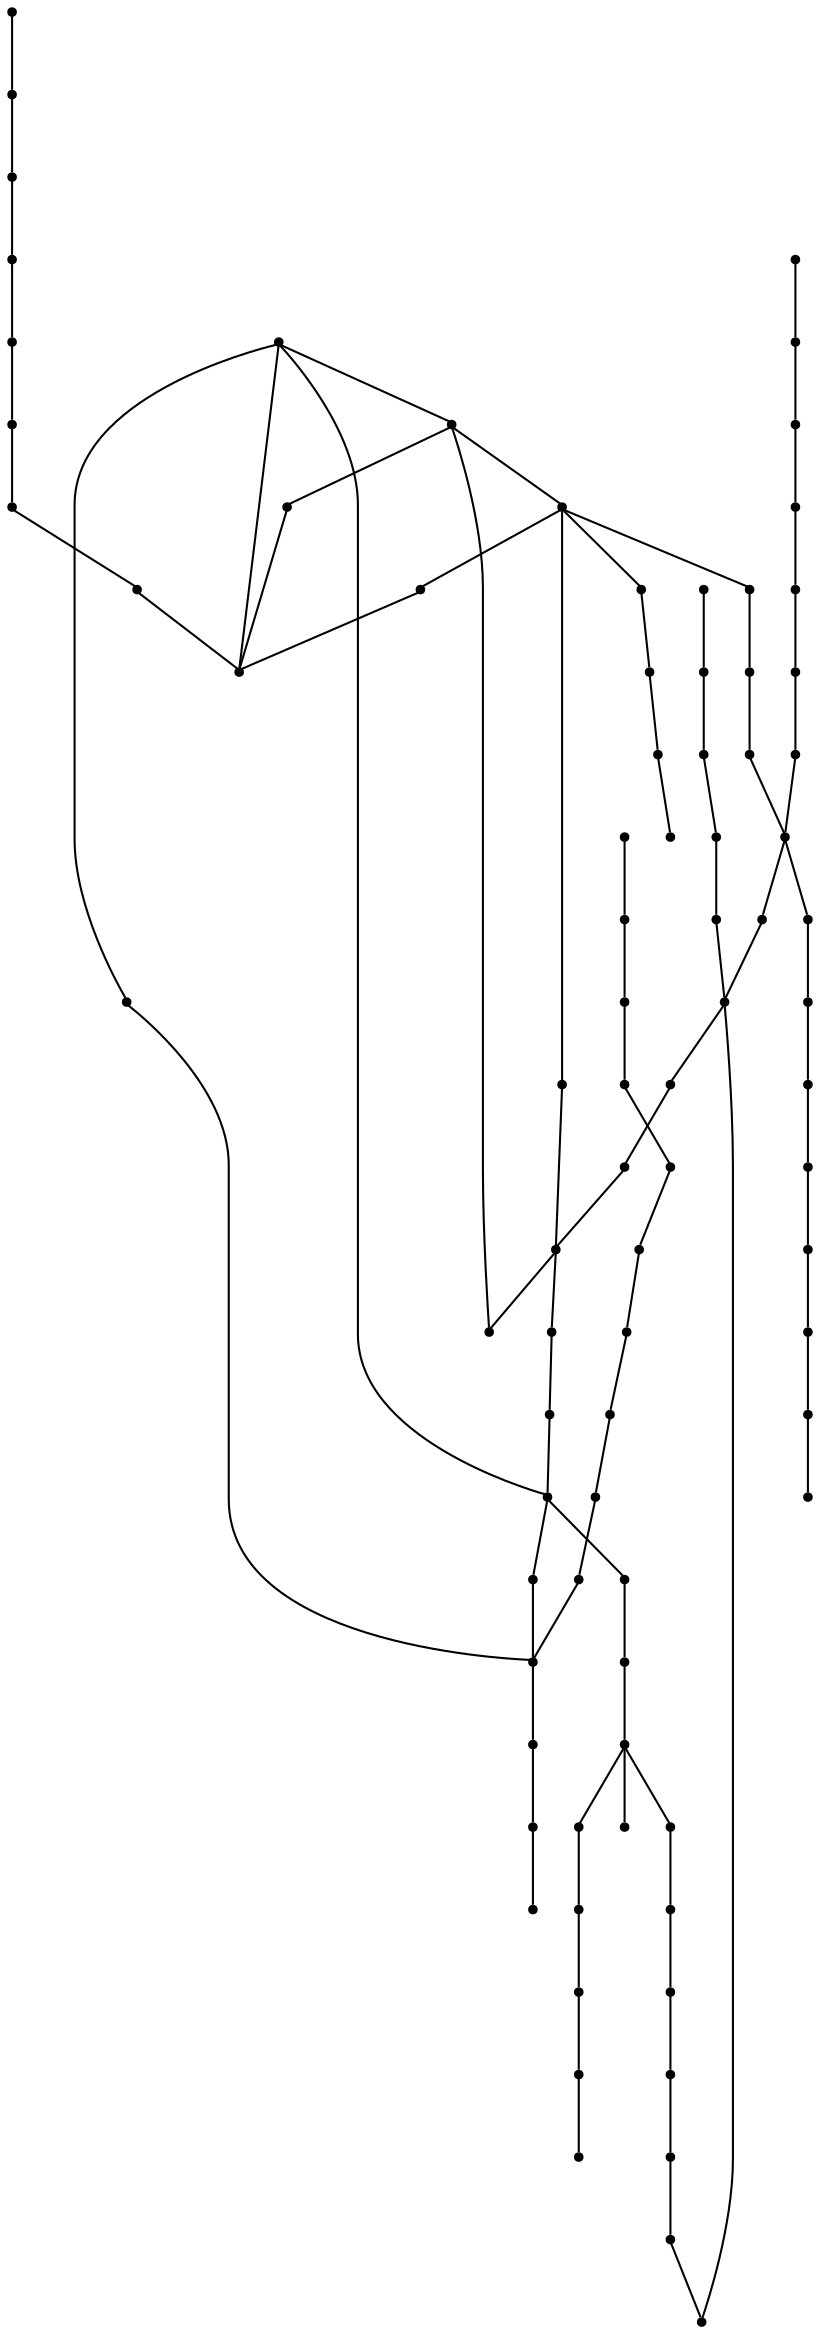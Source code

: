 graph {
  node [shape=point,comment="{\"directed\":false,\"doi\":\"10.1007/978-3-642-36763-2_41\",\"figure\":\"8 (2)\"}"]

  v0 [pos="1346.0914621920128,875.0106437192372"]
  v1 [pos="1325.4681687593961,883.8450208295068"]
  v2 [pos="1366.5562996606823,865.8091054959273"]
  v3 [pos="1386.891725593246,856.3282857332213"]
  v4 [pos="1407.1438038796462,846.6437277983327"]
  v5 [pos="1427.3418016322757,836.8500516663578"]
  v6 [pos="1447.5312737478166,827.0278877999453"]
  v7 [pos="1467.741741835292,817.263716821495"]
  v8 [pos="1488.0186653551477,807.6367702424109"]
  v9 [pos="1346.812832888355,978.4315482729756"]
  v10 [pos="1336.0591096205508,958.7115499955512"]
  v11 [pos="1357.9041777472808,997.9639599062247"]
  v12 [pos="1369.279031851479,1017.337908516665"]
  v13 [pos="1380.8707170840187,1036.5869689341698"]
  v14 [pos="1392.625025662814,1055.743952924296"]
  v15 [pos="1404.4752794709343,1074.8475224123522"]
  v16 [pos="1416.3713426723662,1093.9259107780035"]
  v17 [pos="1428.2423379557915,1113.016253817928"]
  v18 [pos="1440.0383839818264,1132.1523807167698"]
  v19 [pos="1451.6924527006745,1151.3639238054393"]
  v20 [pos="1382.7971293210835,958.6824263741844"]
  v21 [pos="1406.1679683658745,958.7825149768731"]
  v22 [pos="1359.4260675917417,958.5824649488814"]
  v23 [pos="1309.198008362444,915.8794782044666"]
  v24 [pos="1288.4455897024302,889.7918353933333"]
  v25 [pos="1323.908899722476,936.3953525627385"]
  v26 [pos="1281.3237560222633,848.0018551021631"]
  v27 [pos="1307.2802171987037,888.0252143260511"]
  v28 [pos="1308.7270305374595,956.3113311918066"]
  v29 [pos="1284.2050396132443,945.5260529821123"]
  v30 [pos="1257.1690673585863,986.4076052059299"]
  v31 [pos="1242.0079714609535,1005.4357585041581"]
  v32 [pos="1270.2326338478883,965.6209701931159"]
  v33 [pos="1307.0591868759757,862.82933934472"]
  v34 [pos="1217.4196205405938,813.2461832014933"]
  v35 [pos="1195.0823559323944,803.9570197593109"]
  v36 [pos="1239.0935714960578,824.077118092719"]
  v37 [pos="1260.3254618060657,835.8583224112526"]
  v38 [pos="1276.9292036601464,779.5780051274978"]
  v39 [pos="1275.6488629291675,756.7536068607019"]
  v40 [pos="1278.1216476177085,802.4071089575712"]
  v41 [pos="1279.4935116990741,825.2191710179363"]
  v42 [pos="1259.341450588071,863.2167216621156"]
  v43 [pos="1245.748053928211,882.8031836843643"]
  v44 [pos="1265.1289584397246,928.0108018663324"]
  v45 [pos="1250.4308873474038,906.5783600880113"]
  v46 [pos="1266.9344847777727,888.4710982409522"]
  v47 [pos="1284.6763355590153,1084.8741875152623"]
  v48 [pos="1295.4964188229637,1104.656248356997"]
  v49 [pos="1273.7309445171127,1065.1586404463437"]
  v50 [pos="1262.848159646069,1045.4090098380088"]
  v51 [pos="1252.2113457674454,1025.5352541010534"]
  v52 [pos="1188.4528141699334,868.3386637011135"]
  v53 [pos="1184.3704655480656,847.7767511291524"]
  v54 [pos="1193.7566511772056,888.633630940109"]
  v55 [pos="1200.119575908178,908.6744977621129"]
  v56 [pos="1207.3706938761347,928.4691491650499"]
  v57 [pos="1215.3514536808927,948.0308115970518"]
  v58 [pos="1223.8909608357367,967.3711853776194"]
  v59 [pos="1232.8348631348695,986.5037513096564"]
  v60 [pos="1225.1915976729188,1023.8347652744297"]
  v61 [pos="1243.5676222428178,656.854116944641"]
  v62 [pos="1250.4181943280068,635.8129999826776"]
  v63 [pos="1236.8127727024025,677.928427204319"]
  v64 [pos="1230.095334166525,699.0149464930421"]
  v65 [pos="1223.3613533497294,720.0973961054167"]
  v66 [pos="1216.5480968328418,741.1511036285822"]
  v67 [pos="1209.6014840820917,762.1587729380584"]
  v68 [pos="1202.4671800670794,783.0995469425609"]
  v69 [pos="1186.889186878233,825.6065533353319"]
  v70 [pos="1224.9458493650495,871.6307775120463"]
  v71 [pos="1205.6027057909391,856.9908799136647"]
  v72 [pos="1162.7593434480114,845.4182465079771"]
  v73 [pos="1141.0187143756161,844.4929038483021"]
  v74 [pos="1119.1988096031287,844.3807333939545"]
  v75 [pos="1097.3622353014089,844.4723011117893"]
  v76 [pos="1075.5628493196757,844.1552478887863"]
  v77 [pos="1174.2968208984657,796.4142561800555"]
  v78 [pos="1153.4693257327472,788.9756508798372"]
  v79 [pos="1132.6167626490214,781.6120802372891"]
  v80 [pos="1111.7475300360634,774.2981087752346"]
  v81 [pos="1090.8742254770332,766.9971094065403"]
  v82 [pos="1070.000793669688,759.6917860067259"]
  v83 [pos="1049.1396890428348,752.3486909233047"]

  v0 -- v1 [id="-1",pos="1346.0914621920128,875.0106437192372 1339.246595136479,878.0222938006665 1332.3740427249347,880.9714172398731 1325.4681687593961,883.8450208295068"]
  v2 -- v0 [id="-2",pos="1366.5562996606823,865.8091054959273 1359.7578770116377,868.9287692600337 1352.9385166919424,872.0009797715271 1346.0914621920128,875.0106437192372"]
  v3 -- v2 [id="-3",pos="1386.891725593246,856.3282857332213 1380.1292996796442,859.525056809736 1373.3532636984878,862.6907969301029 1366.5562996606823,865.8091054959273"]
  v4 -- v3 [id="-4",pos="1407.1438038796462,846.6437277983327 1400.402889896392,849.8941691851716 1393.6541170121263,853.1267524867164 1386.891725593246,856.3282857332213"]
  v5 -- v4 [id="-5",pos="1427.3418016322757,836.8500516663578 1420.6127138830243,840.1227740339882 1413.8821863952214,843.3921755965163 1407.1438038796462,846.6437277983327"]
  v83 -- v82 [id="-6",pos="1049.1396890428348,752.3486909233047 1056.0901761142209,754.8057186679923 1063.0443922557213,757.2519447266459 1070.000793669688,759.6917860067259"]
  v82 -- v81 [id="-7",pos="1070.000793669688,759.6917860067259 1076.9568478925355,762.1320609366211 1083.9150872766922,764.565951412167 1090.8742254770332,766.9971094065403"]
  v81 -- v80 [id="-8",pos="1090.8742254770332,766.9971094065403 1097.8320955136705,769.4306547274064 1104.7908643140336,771.8614677339209 1111.7475300360634,774.2981087752346"]
  v80 -- v79 [id="-9",pos="1111.7475300360634,774.2981087752346 1118.706291143973,776.7295704809555 1125.6629490898704,779.1668604482807 1132.6167626490214,781.6120802372891"]
  v79 -- v78 [id="-10",pos="1132.6167626490214,781.6120802372891 1139.5709524912422,784.0572770179896 1146.522297680904,786.5104043612946 1153.4693257327472,788.9756508798372"]
  v78 -- v77 [id="-11",pos="1153.4693257327472,788.9756508798372 1160.4165523630077,791.4418869992229 1167.3594612287834,793.9202440533497 1174.2968208984657,796.4142561800555"]
  v77 -- v35 [id="-12",pos="1174.2968208984657,796.4142561800555 1181.2316429630669,798.9108367396325 1188.1609183440032,801.4230652939693 1195.0823559323944,803.9570197593109"]
  v76 -- v75 [id="-13",pos="1075.5628493196757,844.1552478887863 1082.8170495869908,844.3961120245483 1090.0864942223993,844.4671293681981 1097.3622353014089,844.4723011117893"]
  v75 -- v74 [id="-14",pos="1097.3622353014089,844.4723011117893 1104.6379824340117,844.4733446511192 1111.92002688608,844.4085327354518 1119.1988096031287,844.3807333939545"]
  v74 -- v73 [id="-15",pos="1119.1988096031287,844.3807333939545 1126.4785804027583,844.3469836527447 1133.7550885648755,844.3502558806263 1141.0187143756161,844.4929038483021"]
  v73 -- v72 [id="-16",pos="1141.0187143756161,844.4929038483021 1148.2814906076073,844.6288730273448 1155.5313895186882,844.904163546775 1162.7593434480114,845.4182465079771"]
  v72 -- v53 [id="-17",pos="1162.7593434480114,845.4182465079771 1169.9867025904337,845.9305653632489 1177.1921211328217,846.6816290119 1184.3704655480656,847.7767511291524"]
  v53 -- v71 [id="-18",pos="1184.3704655480656,847.7767511291524 1192.131129418372,848.9572101590904 1199.0206849724336,852.5220365450598 1205.6027057909391,856.9908799136647"]
  v71 -- v70 [id="-19",pos="1205.6027057909391,856.9908799136647 1212.1742612111038,861.4609248456288 1218.4379988781618,866.8358005709167 1224.9458493650495,871.6307775120463"]
  v70 -- v43 [id="-20",pos="1224.9458493650495,871.6307775120463 1231.450521247979,876.4282074302411 1238.1992367146013,880.6459033523831 1245.748053928211,882.8031836843643"]
  v35 -- v69 [id="-21",pos="1195.0823559323944,803.9570197593109 1192.5243432654963,811.029101850865 1189.233360118661,818.2741340539345 1186.889186878233,825.6065533353319"]
  v69 -- v53 [id="-22",pos="1186.889186878233,825.6065533353319 1184.5424985189522,832.9379934851066 1183.142567977971,840.3568159205167 1184.3704655480656,847.7767511291524"]
  v35 -- v68 [id="-23",pos="1195.0823559323944,803.9570197593109 1197.591113426823,797.0207422200582 1200.0490853146205,790.0670123236365 1202.4671800670794,783.0995469425609"]
  v68 -- v67 [id="-24",pos="1202.4671800670794,783.0995469425609 1204.882333422667,776.1320666857596 1207.2576201642416,769.1508545680612 1209.6014840820917,762.1587729380584"]
  v67 -- v66 [id="-25",pos="1209.6014840820917,762.1587729380584 1211.9450378023917,755.1659197880238 1214.257162638995,748.1621950372926 1216.5480968328418,741.1511036285822"]
  v66 -- v65 [id="-26",pos="1216.5480968328418,741.1511036285822 1218.8370166578609,734.1394127235983 1221.1047457455238,727.1203551279989 1223.3613533497294,720.0973961054167"]
  v65 -- v64 [id="-27",pos="1223.3613533497294,720.0973961054167 1225.6149302558654,713.0730285518218 1227.8573841524394,706.0447590433314 1230.095334166525,699.0149464930421"]
  v64 -- v63 [id="-28",pos="1230.095334166525,699.0149464930421 1232.335695613075,691.9865215815976 1234.5715536907246,684.9565538093163 1236.8127727024025,677.928427204319"]
  v63 -- v61 [id="-29",pos="1236.8127727024025,677.928427204319 1239.0558909730219,670.9007390968525 1241.3043704397192,663.8748922456002 1243.5676222428178,656.854116944641"]
  v61 -- v62 [id="-30",pos="1243.5676222428178,656.854116944641 1245.8328616868675,649.8341007008282 1248.112872989386,642.8191558438546 1250.4181943280068,635.8129999826776"]
  v31 -- v60 [id="-31",pos="1242.0079714609535,1005.4357585041581 1236.1537536802903,1011.3325287666402 1230.7999080853192,1017.700236889042 1225.1915976729188,1023.8347652744297"]
  v31 -- v59 [id="-32",pos="1242.0079714609535,1005.4357585041581 1238.929209339491,999.156721863802 1235.8621358469263,992.8468322381832 1232.8348631348695,986.5037513096564"]
  v59 -- v58 [id="-33",pos="1232.8348631348695,986.5037513096564 1229.8052871717614,980.1598157120607 1226.8155316084235,973.7826723128985 1223.8909608357367,967.3711853776194"]
  v58 -- v57 [id="-34",pos="1223.8909608357367,967.3711853776194 1220.9693372373604,960.9597149323924 1218.1128788248302,954.5139112217012 1215.3514536808927,948.0308115970518"]
  v57 -- v56 [id="-35",pos="1215.3514536808927,948.0308115970518 1212.5872374352418,941.5479866509746 1209.9180771057142,935.0278569140795 1207.3706938761347,928.4691491650499"]
  v56 -- v55 [id="-36",pos="1207.3706938761347,928.4691491650499 1204.8222114604296,921.9101521360344 1202.395504404325,915.3125776511686 1200.119575908178,908.6744977621129"]
  v55 -- v54 [id="-37",pos="1200.119575908178,908.6744977621129 1197.8390318756306,902.0352020073823 1195.709302021533,895.3553910896676 1193.7566511772056,888.633630940109"]
  v54 -- v52 [id="-38",pos="1193.7566511772056,888.633630940109 1191.80229389375,881.911632262145 1190.0249498947471,875.1477002927733 1188.4528141699334,868.3386637011135"]
  v52 -- v53 [id="-39",pos="1188.4528141699334,868.3386637011135 1186.8769244083064,861.5302635952578 1185.5062592592712,854.6767552799123 1184.3704655480656,847.7767511291524"]
  v31 -- v51 [id="-40",pos="1242.0079714609535,1005.4357585041581 1245.3164262384298,1012.1832260127624 1248.7280001306012,1018.8776751282601 1252.2113457674454,1025.5352541010534"]
  v51 -- v50 [id="-41",pos="1252.2113457674454,1025.5352541010534 1255.6950902581675,1032.1916339391564 1259.2505909583952,1038.8111516243266 1262.848159646069,1045.4090098380088"]
  v50 -- v49 [id="-42",pos="1262.848159646069,1045.4090098380088 1266.4443628081258,1052.008373620911 1270.0826413256264,1058.5860741430129 1273.7309445171127,1065.1586404463437"]
  v49 -- v47 [id="-43",pos="1273.7309445171127,1065.1586404463437 1277.3795466447523,1071.730405556497 1281.0381719683755,1078.297037207915 1284.6763355590153,1084.8741875152623"]
  v47 -- v48 [id="-44",pos="1284.6763355590153,1084.8741875152623 1288.3138757455386,1091.4509427185951 1291.9309577502277,1098.0382147513058 1295.4964188229637,1104.656248356997"]
  v43 -- v46 [id="-45",pos="1245.748053928211,882.8031836843643 1252.6823269203383,884.7847763701517 1259.781229089208,886.9903624970583 1266.9344847777727,888.4710982409522"]
  v46 -- v24 [id="-46",pos="1266.9344847777727,888.4710982409522 1274.0873764709095,889.953326555579 1281.294620584923,890.710719164992 1288.4455897024302,889.7918353933333"]
  v43 -- v45 [id="-47",pos="1245.748053928211,882.8031836843643 1245.011775091506,890.9418408149842 1246.8841971431734,898.9518733203279 1250.4308873474038,906.5783600880113"]
  v45 -- v44 [id="-48",pos="1250.4308873474038,906.5783600880113 1253.969331008218,914.1962916466741 1259.184186823325,921.4301761286672 1265.1289584397246,928.0108018663324"]
  v44 -- v29 [id="-49",pos="1265.1289584397246,928.0108018663324 1271.0718168597627,934.5907917833383 1277.7443000669496,940.5177834021943 1284.2050396132443,945.5260529821123"]
  v26 -- v42 [id="-50",pos="1281.3237560222633,848.0018551021631 1274.9839859366466,853.3483674144873 1266.464665835378,857.9198186914596 1259.341450588071,863.2167216621156"]
  v42 -- v43 [id="-51",pos="1259.341450588071,863.2167216621156 1252.2208379114713,868.5183321422992 1246.496522456015,874.5454944633351 1245.748053928211,882.8031836843643"]
  v26 -- v41 [id="-52",pos="1281.3237560222633,848.0018551021631 1280.6074937861224,840.4154181143551 1280.012477506309,832.8201284742601 1279.4935116990741,825.2191710179363"]
  v41 -- v40 [id="-53",pos="1279.4935116990741,825.2191710179363 1278.9745180495531,817.6198004829367 1278.5315433313262,810.0147644825878 1278.1216476177085,802.4071089575712"]
  v40 -- v38 [id="-54",pos="1278.1216476177085,802.4071089575712 1277.7070443116636,794.7989102444631 1277.3255267626228,787.1880914634977 1276.9292036601464,779.5780051274978"]
  v38 -- v39 [id="-55",pos="1276.9292036601464,779.5780051274978 1276.5335748913535,771.968083225275 1276.1231413309852,764.3588937303848 1275.6488629291675,756.7536068607019"]
  v26 -- v37 [id="-56",pos="1281.3237560222633,848.0018551021631 1274.3390541843125,843.9603075978241 1267.3510036842824,839.8804667584859 1260.3254618060657,835.8583224112526"]
  v37 -- v36 [id="-57",pos="1260.3254618060657,835.8583224112526 1253.2973363792566,831.8409431069584 1246.2317206986631,827.8812585560801 1239.0935714960578,824.077118092719"]
  v36 -- v34 [id="-58",pos="1239.0935714960578,824.077118092719 1231.953070044278,820.2792762965255 1224.7400590085697,816.6369275480668 1217.4196205405938,813.2461832014933"]
  v34 -- v35 [id="-59",pos="1217.4196205405938,813.2461832014933 1210.0938769911459,809.8651299572743 1202.6606829897682,806.7357349682197 1195.0823559323944,803.9570197593109"]
  v26 -- v33 [id="-60",pos="1281.3237560222633,848.0018551021631 1289.5277524342291,852.7485818266928 1298.9045589140642,857.2723397101195 1307.0591868759757,862.82933934472"]
  v33 -- v1 [id="-61",pos="1307.0591868759757,862.82933934472 1315.215159359495,868.3836275685171 1322.1490736798464,874.971055841756 1325.4681687593961,883.8450208295068"]
  v29 -- v32 [id="-62",pos="1284.2050396132443,945.5260529821123 1279.0611837344018,951.8366269288797 1274.5705587172142,958.6708662965527 1270.2326338478883,965.6209701931159"]
  v32 -- v30 [id="-63",pos="1270.2326338478883,965.6209701931159 1265.8925448356708,972.5705602565571 1261.7051825761137,979.6360350560815 1257.1690673585863,986.4076052059299"]
  v30 -- v31 [id="-64",pos="1257.1690673585863,986.4076052059299 1252.6314892383152,993.1800845310279 1247.745220900133,999.6587118019597 1242.0079714609535,1005.4357585041581"]
  v29 -- v23 [id="-65",pos="1284.2050396132443,945.5260529821123 1292.373458870186,935.5077179979775 1300.4875749088064,925.4310721824158 1309.198008362444,915.8794782044666"]
  v29 -- v28 [id="-66",pos="1284.2050396132443,945.5260529821123 1291.2496490733715,950.991520284713 1299.754712493611,954.3483168047215 1308.7270305374595,956.3113311918066"]
  v28 -- v10 [id="-67",pos="1308.7270305374595,956.3113311918066 1317.7009833592247,958.2677142117552 1327.1421951378916,958.8303021641866 1336.0591096205508,958.7115499955512"]
  v24 -- v27 [id="-68",pos="1288.4455897024302,889.7918353933333 1294.647636858041,888.9980036002767 1301.0175066686766,888.7114932704994 1307.2802171987037,888.0252143260511"]
  v27 -- v1 [id="-69",pos="1307.2802171987037,888.0252143260511 1313.5432168418324,887.3353107512452 1319.699034895541,886.2455551074377 1325.4681687593961,883.8450208295068"]
  v24 -- v26 [id="-70",pos="1288.4455897024302,889.7918353933333 1285.0806034549896,876.0687595697726 1282.6538508443111,862.0622689417747 1281.3237560222633,848.0018551021631"]
  v23 -- v25 [id="-71",pos="1309.198008362444,915.8794782044666 1314.870788559289,922.1137912247618 1319.605413609042,929.1034146153296 1323.908899722476,936.3953525627385"]
  v25 -- v10 [id="-72",pos="1323.908899722476,936.3953525627385 1328.2199790619034,943.682877506966 1332.0999058605562,951.2727265593703 1336.0591096205508,958.7115499955512"]
  v23 -- v24 [id="-73",pos="1309.198008362444,915.8794782044666 1301.7259555079947,907.6572694411384 1291.0974127698303,900.5853165444169 1288.4455897024302,889.7918353933333"]
  v23 -- v1 [id="-74",pos="1309.198008362444,915.8794782044666 1317.2704823900608,907.0280593244889 1329.6668859651065,895.0593955391658 1325.4681687593961,883.8450208295068"]
  v10 -- v22 [id="-75",pos="1336.0591096205508,958.7115499955512 1343.8476583463541,958.6045989447717 1351.6367054166276,958.5744980539071 1359.4260675917417,958.5824649488814"]
  v22 -- v20 [id="-76",pos="1359.4260675917417,958.5824649488814 1367.2161581729601,958.5911556258377 1375.0065639176937,958.6379214496876 1382.7971293210835,958.6824263741844"]
  v20 -- v21 [id="-77",pos="1382.7971293210835,958.6824263741844 1390.5872966817287,958.731460305365 1398.3776236871154,958.7782333367433 1406.1679683658745,958.7825149768731"]
  v19 -- v18 [id="-78",pos="1451.6924527006745,1151.3639238054393 1447.8414341417376,1144.9424879022376 1443.9530596483548,1138.5399311992562 1440.0383839818264,1132.1523807167698"]
  v18 -- v17 [id="-79",pos="1440.0383839818264,1132.1523807167698 1436.1295206035525,1125.7604321067315 1432.1943515935607,1119.3834922366618 1428.2423379557915,1113.016253817928"]
  v17 -- v16 [id="-80",pos="1428.2423379557915,1113.016253817928 1424.2981028585866,1106.6454439223453 1420.3370267782288,1100.2843334179295 1416.3713426723662,1093.9259107780035"]
  v16 -- v15 [id="-81",pos="1416.3713426723662,1093.9259107780035 1412.4080057119565,1087.5651751822727 1408.440060101315,1081.2071278049573 1404.4752794709343,1074.8475224123522"]
  v15 -- v14 [id="-82",pos="1404.4752794709343,1074.8475224123522 1400.5177851943504,1068.4836537899673 1396.5634554262174,1062.1182274184139 1392.625025662814,1055.743952924296"]
  v14 -- v13 [id="-83",pos="1392.625025662814,1055.743952924296 1388.6883161465366,1049.3686254715185 1384.767505958888,1042.9844502778526 1380.8707170840187,1036.5869689341698"]
  v13 -- v12 [id="-84",pos="1380.8707170840187,1036.5869689341698 1376.9792969170608,1030.1859618850349 1373.1118979352832,1023.7716487579318 1369.279031851479,1017.337908516665"]
  v12 -- v11 [id="-85",pos="1369.279031851479,1017.337908516665 1365.4500675431036,1010.9009269096597 1361.6556437323509,1004.44451389695 1357.9041777472808,997.9639599062247"]
  v11 -- v9 [id="-86",pos="1357.9041777472808,997.9639599062247 1354.1604318751777,991.4794680009553 1350.4596366704566,984.9708391602073 1346.812832888355,978.4315482729756"]
  v9 -- v10 [id="-87",pos="1346.812832888355,978.4315482729756 1343.171446348092,971.889778538382 1339.5840480642703,965.3173485454189 1336.0591096205508,958.7115499955512"]
  v8 -- v7 [id="-88",pos="1488.0186653551477,807.6367702424109 1481.2445876058562,810.8116837868624 1474.4872893925067,814.0245056768888 1467.741741835292,817.263716821495"]
  v7 -- v6 [id="-89",pos="1467.741741835292,817.263716821495 1460.9952818630882,820.4968259495377 1454.260567455247,823.7563127958548 1447.5312737478166,827.0278877999453"]
  v6 -- v5 [id="-90",pos="1447.5312737478166,827.0278877999453 1440.7983150380605,830.2949887922061 1434.0707785576528,833.5741814196151 1427.3418016322757,836.8500516663578"]
}